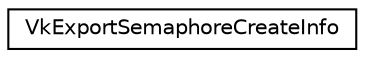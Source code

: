 digraph "Graphical Class Hierarchy"
{
 // LATEX_PDF_SIZE
  edge [fontname="Helvetica",fontsize="10",labelfontname="Helvetica",labelfontsize="10"];
  node [fontname="Helvetica",fontsize="10",shape=record];
  rankdir="LR";
  Node0 [label="VkExportSemaphoreCreateInfo",height=0.2,width=0.4,color="black", fillcolor="white", style="filled",URL="$structVkExportSemaphoreCreateInfo.html",tooltip=" "];
}
